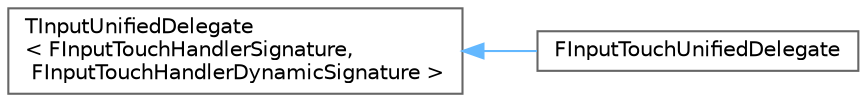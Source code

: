 digraph "Graphical Class Hierarchy"
{
 // INTERACTIVE_SVG=YES
 // LATEX_PDF_SIZE
  bgcolor="transparent";
  edge [fontname=Helvetica,fontsize=10,labelfontname=Helvetica,labelfontsize=10];
  node [fontname=Helvetica,fontsize=10,shape=box,height=0.2,width=0.4];
  rankdir="LR";
  Node0 [id="Node000000",label="TInputUnifiedDelegate\l\< FInputTouchHandlerSignature,\l FInputTouchHandlerDynamicSignature \>",height=0.2,width=0.4,color="grey40", fillcolor="white", style="filled",URL="$d3/d56/structTInputUnifiedDelegate.html",tooltip=" "];
  Node0 -> Node1 [id="edge6347_Node000000_Node000001",dir="back",color="steelblue1",style="solid",tooltip=" "];
  Node1 [id="Node000001",label="FInputTouchUnifiedDelegate",height=0.2,width=0.4,color="grey40", fillcolor="white", style="filled",URL="$da/dbf/structFInputTouchUnifiedDelegate.html",tooltip="Unified delegate specialization for Touch events."];
}
